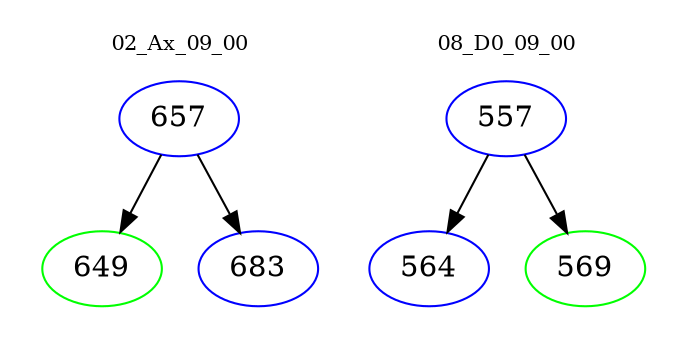 digraph{
subgraph cluster_0 {
color = white
label = "02_Ax_09_00";
fontsize=10;
T0_657 [label="657", color="blue"]
T0_657 -> T0_649 [color="black"]
T0_649 [label="649", color="green"]
T0_657 -> T0_683 [color="black"]
T0_683 [label="683", color="blue"]
}
subgraph cluster_1 {
color = white
label = "08_D0_09_00";
fontsize=10;
T1_557 [label="557", color="blue"]
T1_557 -> T1_564 [color="black"]
T1_564 [label="564", color="blue"]
T1_557 -> T1_569 [color="black"]
T1_569 [label="569", color="green"]
}
}
